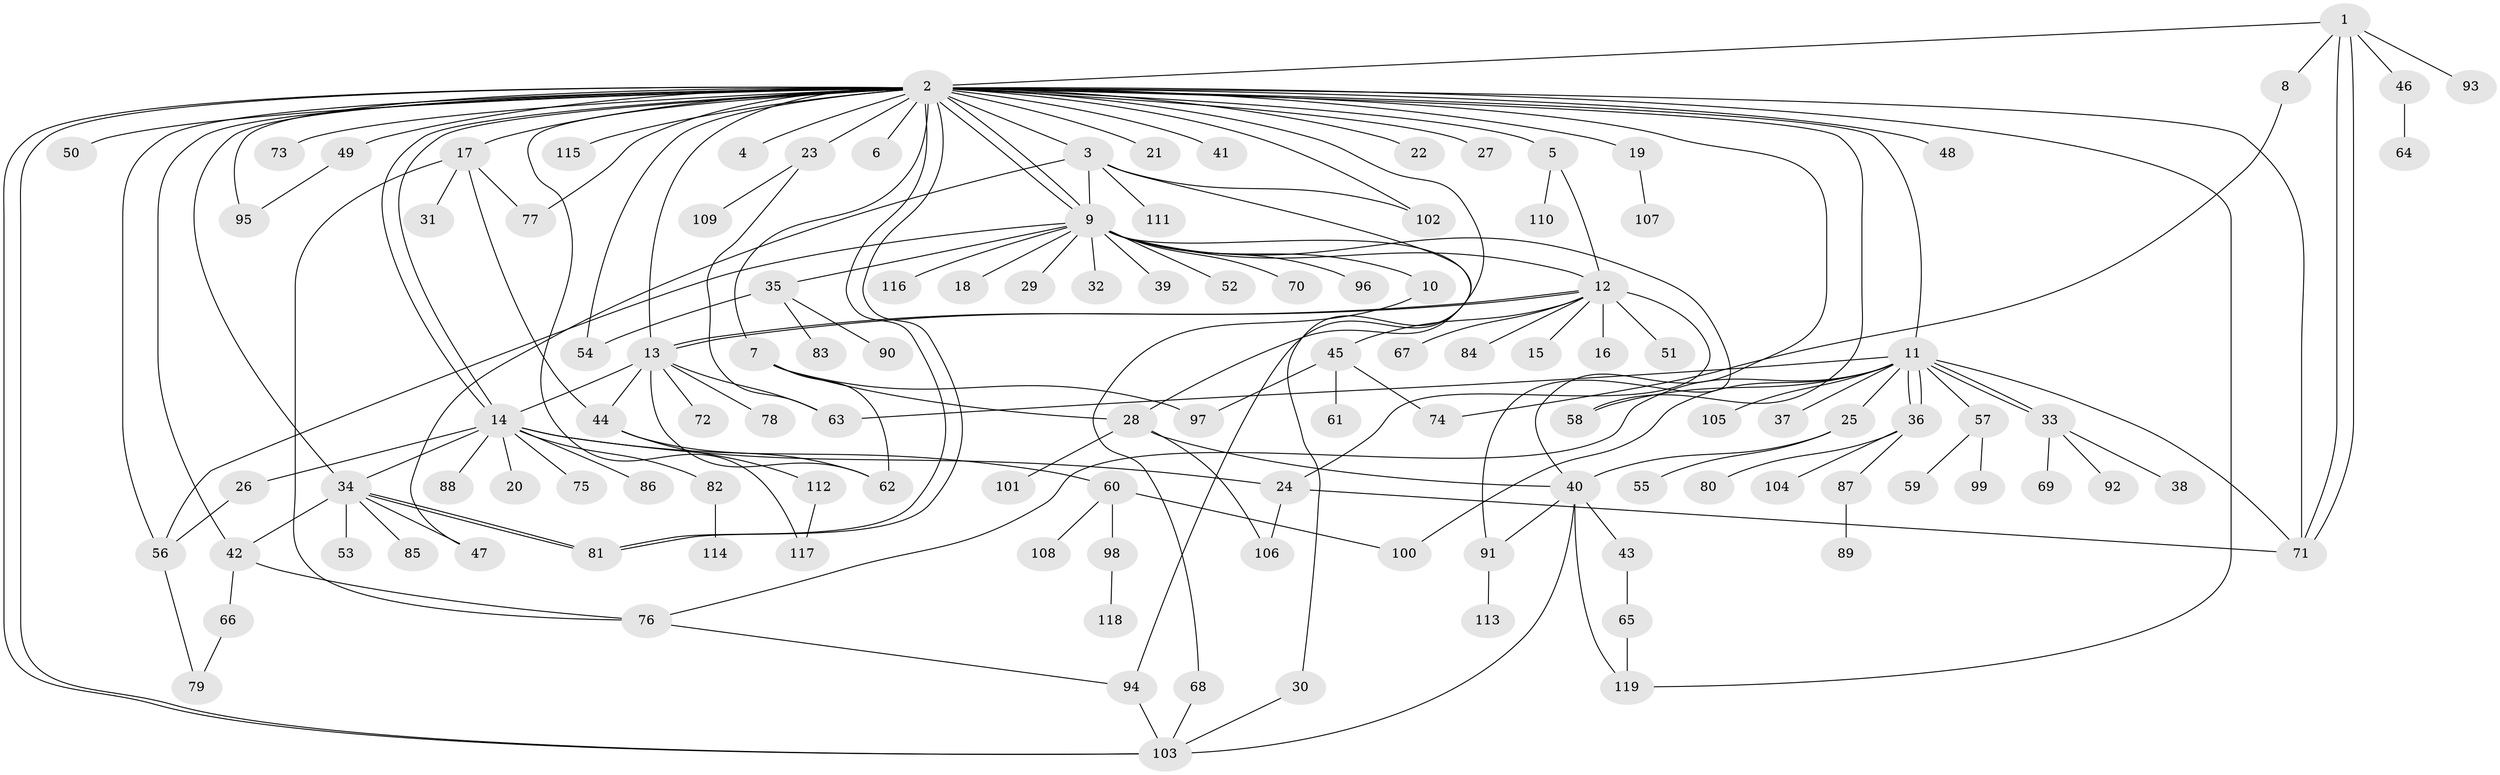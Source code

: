 // Generated by graph-tools (version 1.1) at 2025/14/03/09/25 04:14:43]
// undirected, 119 vertices, 170 edges
graph export_dot {
graph [start="1"]
  node [color=gray90,style=filled];
  1;
  2;
  3;
  4;
  5;
  6;
  7;
  8;
  9;
  10;
  11;
  12;
  13;
  14;
  15;
  16;
  17;
  18;
  19;
  20;
  21;
  22;
  23;
  24;
  25;
  26;
  27;
  28;
  29;
  30;
  31;
  32;
  33;
  34;
  35;
  36;
  37;
  38;
  39;
  40;
  41;
  42;
  43;
  44;
  45;
  46;
  47;
  48;
  49;
  50;
  51;
  52;
  53;
  54;
  55;
  56;
  57;
  58;
  59;
  60;
  61;
  62;
  63;
  64;
  65;
  66;
  67;
  68;
  69;
  70;
  71;
  72;
  73;
  74;
  75;
  76;
  77;
  78;
  79;
  80;
  81;
  82;
  83;
  84;
  85;
  86;
  87;
  88;
  89;
  90;
  91;
  92;
  93;
  94;
  95;
  96;
  97;
  98;
  99;
  100;
  101;
  102;
  103;
  104;
  105;
  106;
  107;
  108;
  109;
  110;
  111;
  112;
  113;
  114;
  115;
  116;
  117;
  118;
  119;
  1 -- 2;
  1 -- 8;
  1 -- 46;
  1 -- 71;
  1 -- 71;
  1 -- 93;
  2 -- 3;
  2 -- 4;
  2 -- 5;
  2 -- 6;
  2 -- 7;
  2 -- 9;
  2 -- 9;
  2 -- 11;
  2 -- 13;
  2 -- 14;
  2 -- 14;
  2 -- 17;
  2 -- 19;
  2 -- 21;
  2 -- 22;
  2 -- 23;
  2 -- 27;
  2 -- 28;
  2 -- 34;
  2 -- 40;
  2 -- 41;
  2 -- 42;
  2 -- 48;
  2 -- 49;
  2 -- 50;
  2 -- 54;
  2 -- 56;
  2 -- 58;
  2 -- 71;
  2 -- 73;
  2 -- 77;
  2 -- 81;
  2 -- 81;
  2 -- 95;
  2 -- 102;
  2 -- 103;
  2 -- 103;
  2 -- 115;
  2 -- 117;
  2 -- 119;
  3 -- 9;
  3 -- 47;
  3 -- 94;
  3 -- 102;
  3 -- 111;
  5 -- 12;
  5 -- 110;
  7 -- 28;
  7 -- 62;
  7 -- 97;
  8 -- 74;
  9 -- 10;
  9 -- 12;
  9 -- 18;
  9 -- 29;
  9 -- 30;
  9 -- 32;
  9 -- 35;
  9 -- 39;
  9 -- 52;
  9 -- 56;
  9 -- 70;
  9 -- 91;
  9 -- 96;
  9 -- 116;
  10 -- 68;
  11 -- 25;
  11 -- 33;
  11 -- 33;
  11 -- 36;
  11 -- 36;
  11 -- 37;
  11 -- 57;
  11 -- 58;
  11 -- 63;
  11 -- 71;
  11 -- 76;
  11 -- 100;
  11 -- 105;
  12 -- 13;
  12 -- 13;
  12 -- 15;
  12 -- 16;
  12 -- 24;
  12 -- 45;
  12 -- 51;
  12 -- 67;
  12 -- 84;
  13 -- 14;
  13 -- 44;
  13 -- 62;
  13 -- 63;
  13 -- 72;
  13 -- 78;
  14 -- 20;
  14 -- 24;
  14 -- 26;
  14 -- 34;
  14 -- 60;
  14 -- 75;
  14 -- 82;
  14 -- 86;
  14 -- 88;
  17 -- 31;
  17 -- 44;
  17 -- 76;
  17 -- 77;
  19 -- 107;
  23 -- 63;
  23 -- 109;
  24 -- 71;
  24 -- 106;
  25 -- 40;
  25 -- 55;
  26 -- 56;
  28 -- 40;
  28 -- 101;
  28 -- 106;
  30 -- 103;
  33 -- 38;
  33 -- 69;
  33 -- 92;
  34 -- 42;
  34 -- 47;
  34 -- 53;
  34 -- 81;
  34 -- 81;
  34 -- 85;
  35 -- 54;
  35 -- 83;
  35 -- 90;
  36 -- 80;
  36 -- 87;
  36 -- 104;
  40 -- 43;
  40 -- 91;
  40 -- 103;
  40 -- 119;
  42 -- 66;
  42 -- 76;
  43 -- 65;
  44 -- 62;
  44 -- 112;
  45 -- 61;
  45 -- 74;
  45 -- 97;
  46 -- 64;
  49 -- 95;
  56 -- 79;
  57 -- 59;
  57 -- 99;
  60 -- 98;
  60 -- 100;
  60 -- 108;
  65 -- 119;
  66 -- 79;
  68 -- 103;
  76 -- 94;
  82 -- 114;
  87 -- 89;
  91 -- 113;
  94 -- 103;
  98 -- 118;
  112 -- 117;
}
